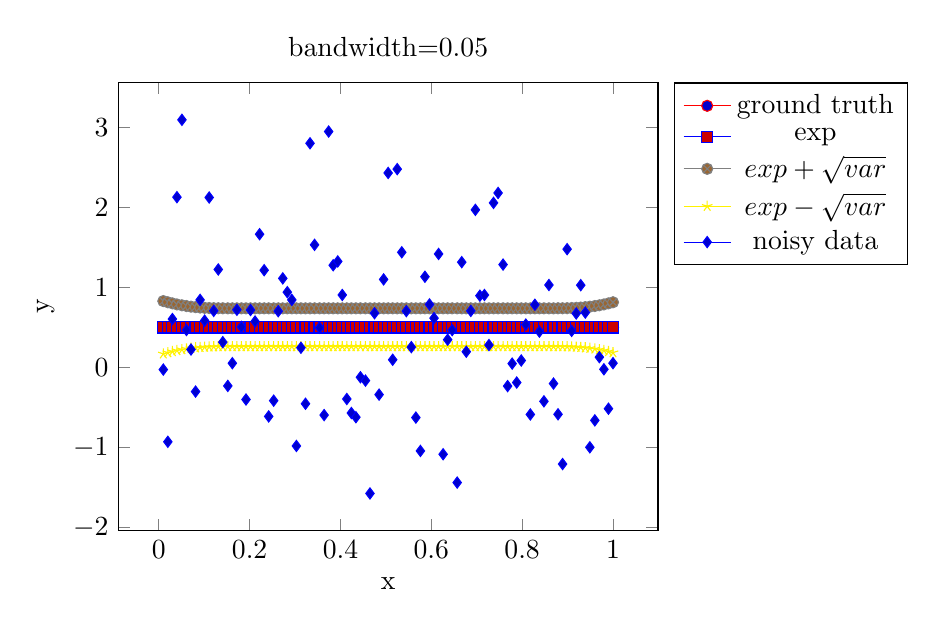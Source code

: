 \begin{tikzpicture}[]
\begin{axis}[legend pos = {outer north east}, ylabel = {y}, title = {bandwidth=0.05}, xlabel = {x}]\addplot+ [red]coordinates {
(0.01, 0.5)
(0.02, 0.5)
(0.03, 0.5)
(0.04, 0.5)
(0.051, 0.5)
(0.061, 0.5)
(0.071, 0.5)
(0.081, 0.5)
(0.091, 0.5)
(0.101, 0.5)
(0.111, 0.5)
(0.121, 0.5)
(0.131, 0.5)
(0.141, 0.5)
(0.152, 0.5)
(0.162, 0.5)
(0.172, 0.5)
(0.182, 0.5)
(0.192, 0.5)
(0.202, 0.5)
(0.212, 0.5)
(0.222, 0.5)
(0.232, 0.5)
(0.242, 0.5)
(0.253, 0.5)
(0.263, 0.5)
(0.273, 0.5)
(0.283, 0.5)
(0.293, 0.5)
(0.303, 0.5)
(0.313, 0.5)
(0.323, 0.5)
(0.333, 0.5)
(0.343, 0.5)
(0.354, 0.5)
(0.364, 0.5)
(0.374, 0.5)
(0.384, 0.5)
(0.394, 0.5)
(0.404, 0.5)
(0.414, 0.5)
(0.424, 0.5)
(0.434, 0.5)
(0.444, 0.5)
(0.455, 0.5)
(0.465, 0.5)
(0.475, 0.5)
(0.485, 0.5)
(0.495, 0.5)
(0.505, 0.5)
(0.515, 0.5)
(0.525, 0.5)
(0.535, 0.5)
(0.545, 0.5)
(0.556, 0.5)
(0.566, 0.5)
(0.576, 0.5)
(0.586, 0.5)
(0.596, 0.5)
(0.606, 0.5)
(0.616, 0.5)
(0.626, 0.5)
(0.636, 0.5)
(0.646, 0.5)
(0.657, 0.5)
(0.667, 0.5)
(0.677, 0.5)
(0.687, 0.5)
(0.697, 0.5)
(0.707, 0.5)
(0.717, 0.5)
(0.727, 0.5)
(0.737, 0.5)
(0.747, 0.5)
(0.758, 0.5)
(0.768, 0.5)
(0.778, 0.5)
(0.788, 0.5)
(0.798, 0.5)
(0.808, 0.5)
(0.818, 0.5)
(0.828, 0.5)
(0.838, 0.5)
(0.848, 0.5)
(0.859, 0.5)
(0.869, 0.5)
(0.879, 0.5)
(0.889, 0.5)
(0.899, 0.5)
(0.909, 0.5)
(0.919, 0.5)
(0.929, 0.5)
(0.939, 0.5)
(0.949, 0.5)
(0.96, 0.5)
(0.97, 0.5)
(0.98, 0.5)
(0.99, 0.5)
(1.0, 0.5)
};
\addlegendentry{ground truth}
\addplot+ [blue]coordinates {
(0.01, 0.5)
(0.02, 0.5)
(0.03, 0.5)
(0.04, 0.5)
(0.051, 0.5)
(0.061, 0.5)
(0.071, 0.5)
(0.081, 0.5)
(0.091, 0.5)
(0.101, 0.5)
(0.111, 0.5)
(0.121, 0.5)
(0.131, 0.5)
(0.141, 0.5)
(0.152, 0.5)
(0.162, 0.5)
(0.172, 0.5)
(0.182, 0.5)
(0.192, 0.5)
(0.202, 0.5)
(0.212, 0.5)
(0.222, 0.5)
(0.232, 0.5)
(0.242, 0.5)
(0.253, 0.5)
(0.263, 0.5)
(0.273, 0.5)
(0.283, 0.5)
(0.293, 0.5)
(0.303, 0.5)
(0.313, 0.5)
(0.323, 0.5)
(0.333, 0.5)
(0.343, 0.5)
(0.354, 0.5)
(0.364, 0.5)
(0.374, 0.5)
(0.384, 0.5)
(0.394, 0.5)
(0.404, 0.5)
(0.414, 0.5)
(0.424, 0.5)
(0.434, 0.5)
(0.444, 0.5)
(0.455, 0.5)
(0.465, 0.5)
(0.475, 0.5)
(0.485, 0.5)
(0.495, 0.5)
(0.505, 0.5)
(0.515, 0.5)
(0.525, 0.5)
(0.535, 0.5)
(0.545, 0.5)
(0.556, 0.5)
(0.566, 0.5)
(0.576, 0.5)
(0.586, 0.5)
(0.596, 0.5)
(0.606, 0.5)
(0.616, 0.5)
(0.626, 0.5)
(0.636, 0.5)
(0.646, 0.5)
(0.657, 0.5)
(0.667, 0.5)
(0.677, 0.5)
(0.687, 0.5)
(0.697, 0.5)
(0.707, 0.5)
(0.717, 0.5)
(0.727, 0.5)
(0.737, 0.5)
(0.747, 0.5)
(0.758, 0.5)
(0.768, 0.5)
(0.778, 0.5)
(0.788, 0.5)
(0.798, 0.5)
(0.808, 0.5)
(0.818, 0.5)
(0.828, 0.5)
(0.838, 0.5)
(0.848, 0.5)
(0.859, 0.5)
(0.869, 0.5)
(0.879, 0.5)
(0.889, 0.5)
(0.899, 0.5)
(0.909, 0.5)
(0.919, 0.5)
(0.929, 0.5)
(0.939, 0.5)
(0.949, 0.5)
(0.96, 0.5)
(0.97, 0.5)
(0.98, 0.5)
(0.99, 0.5)
(1.0, 0.5)
};
\addlegendentry{exp}
\addplot+ [gray]coordinates {
(0.01, 0.83)
(0.02, 0.815)
(0.03, 0.801)
(0.04, 0.788)
(0.051, 0.777)
(0.061, 0.768)
(0.071, 0.76)
(0.081, 0.754)
(0.091, 0.749)
(0.101, 0.745)
(0.111, 0.743)
(0.121, 0.741)
(0.131, 0.74)
(0.141, 0.74)
(0.152, 0.739)
(0.162, 0.739)
(0.172, 0.739)
(0.182, 0.739)
(0.192, 0.739)
(0.202, 0.739)
(0.212, 0.739)
(0.222, 0.739)
(0.232, 0.739)
(0.242, 0.739)
(0.253, 0.739)
(0.263, 0.739)
(0.273, 0.739)
(0.283, 0.739)
(0.293, 0.739)
(0.303, 0.739)
(0.313, 0.739)
(0.323, 0.739)
(0.333, 0.739)
(0.343, 0.739)
(0.354, 0.739)
(0.364, 0.739)
(0.374, 0.739)
(0.384, 0.739)
(0.394, 0.739)
(0.404, 0.739)
(0.414, 0.739)
(0.424, 0.739)
(0.434, 0.739)
(0.444, 0.739)
(0.455, 0.739)
(0.465, 0.739)
(0.475, 0.739)
(0.485, 0.739)
(0.495, 0.739)
(0.505, 0.739)
(0.515, 0.739)
(0.525, 0.739)
(0.535, 0.739)
(0.545, 0.739)
(0.556, 0.739)
(0.566, 0.739)
(0.576, 0.739)
(0.586, 0.739)
(0.596, 0.739)
(0.606, 0.739)
(0.616, 0.739)
(0.626, 0.739)
(0.636, 0.739)
(0.646, 0.739)
(0.657, 0.739)
(0.667, 0.739)
(0.677, 0.739)
(0.687, 0.739)
(0.697, 0.739)
(0.707, 0.739)
(0.717, 0.739)
(0.727, 0.739)
(0.737, 0.739)
(0.747, 0.739)
(0.758, 0.739)
(0.768, 0.739)
(0.778, 0.739)
(0.788, 0.739)
(0.798, 0.739)
(0.808, 0.739)
(0.818, 0.739)
(0.828, 0.739)
(0.838, 0.739)
(0.848, 0.739)
(0.859, 0.739)
(0.869, 0.739)
(0.879, 0.74)
(0.889, 0.74)
(0.899, 0.741)
(0.909, 0.743)
(0.919, 0.745)
(0.929, 0.749)
(0.939, 0.754)
(0.949, 0.76)
(0.96, 0.768)
(0.97, 0.777)
(0.98, 0.788)
(0.99, 0.801)
(1.0, 0.815)
};
\addlegendentry{$exp+\sqrt{var}$}
\addplot+ [yellow]coordinates {
(0.01, 0.17)
(0.02, 0.185)
(0.03, 0.199)
(0.04, 0.212)
(0.051, 0.223)
(0.061, 0.232)
(0.071, 0.24)
(0.081, 0.246)
(0.091, 0.251)
(0.101, 0.255)
(0.111, 0.257)
(0.121, 0.259)
(0.131, 0.26)
(0.141, 0.26)
(0.152, 0.261)
(0.162, 0.261)
(0.172, 0.261)
(0.182, 0.261)
(0.192, 0.261)
(0.202, 0.261)
(0.212, 0.261)
(0.222, 0.261)
(0.232, 0.261)
(0.242, 0.261)
(0.253, 0.261)
(0.263, 0.261)
(0.273, 0.261)
(0.283, 0.261)
(0.293, 0.261)
(0.303, 0.261)
(0.313, 0.261)
(0.323, 0.261)
(0.333, 0.261)
(0.343, 0.261)
(0.354, 0.261)
(0.364, 0.261)
(0.374, 0.261)
(0.384, 0.261)
(0.394, 0.261)
(0.404, 0.261)
(0.414, 0.261)
(0.424, 0.261)
(0.434, 0.261)
(0.444, 0.261)
(0.455, 0.261)
(0.465, 0.261)
(0.475, 0.261)
(0.485, 0.261)
(0.495, 0.261)
(0.505, 0.261)
(0.515, 0.261)
(0.525, 0.261)
(0.535, 0.261)
(0.545, 0.261)
(0.556, 0.261)
(0.566, 0.261)
(0.576, 0.261)
(0.586, 0.261)
(0.596, 0.261)
(0.606, 0.261)
(0.616, 0.261)
(0.626, 0.261)
(0.636, 0.261)
(0.646, 0.261)
(0.657, 0.261)
(0.667, 0.261)
(0.677, 0.261)
(0.687, 0.261)
(0.697, 0.261)
(0.707, 0.261)
(0.717, 0.261)
(0.727, 0.261)
(0.737, 0.261)
(0.747, 0.261)
(0.758, 0.261)
(0.768, 0.261)
(0.778, 0.261)
(0.788, 0.261)
(0.798, 0.261)
(0.808, 0.261)
(0.818, 0.261)
(0.828, 0.261)
(0.838, 0.261)
(0.848, 0.261)
(0.859, 0.261)
(0.869, 0.261)
(0.879, 0.26)
(0.889, 0.26)
(0.899, 0.259)
(0.909, 0.257)
(0.919, 0.255)
(0.929, 0.251)
(0.939, 0.246)
(0.949, 0.24)
(0.96, 0.232)
(0.97, 0.223)
(0.98, 0.212)
(0.99, 0.199)
(1.0, 0.185)
};
\addlegendentry{$exp-\sqrt{var}$}
\addplot+[draw=none, ] coordinates {
(0.01, -0.027)
(0.02, -0.93)
(0.03, 0.605)
(0.04, 2.129)
(0.051, 3.096)
(0.061, 0.468)
(0.071, 0.224)
(0.081, -0.302)
(0.091, 0.845)
(0.101, 0.585)
(0.111, 2.125)
(0.121, 0.707)
(0.131, 1.225)
(0.141, 0.316)
(0.152, -0.231)
(0.162, 0.053)
(0.172, 0.721)
(0.182, 0.507)
(0.192, -0.401)
(0.202, 0.718)
(0.212, 0.574)
(0.222, 1.666)
(0.232, 1.216)
(0.242, -0.613)
(0.253, -0.416)
(0.263, 0.703)
(0.273, 1.114)
(0.283, 0.941)
(0.293, 0.845)
(0.303, -0.982)
(0.313, 0.246)
(0.323, -0.454)
(0.333, 2.803)
(0.343, 1.533)
(0.354, 0.497)
(0.364, -0.596)
(0.374, 2.95)
(0.384, 1.278)
(0.394, 1.326)
(0.404, 0.906)
(0.414, -0.395)
(0.424, -0.57)
(0.434, -0.622)
(0.444, -0.123)
(0.455, -0.165)
(0.465, -1.576)
(0.475, 0.678)
(0.485, -0.34)
(0.495, 1.101)
(0.505, 2.432)
(0.515, 0.096)
(0.525, 2.48)
(0.535, 1.44)
(0.545, 0.704)
(0.556, 0.254)
(0.566, -0.627)
(0.576, -1.044)
(0.586, 1.134)
(0.596, 0.788)
(0.606, 0.617)
(0.616, 1.419)
(0.626, -1.086)
(0.636, 0.347)
(0.646, 0.467)
(0.657, -1.44)
(0.667, 1.316)
(0.677, 0.197)
(0.687, 0.707)
(0.697, 1.971)
(0.707, 0.897)
(0.717, 0.906)
(0.727, 0.28)
(0.737, 2.058)
(0.747, 2.182)
(0.758, 1.286)
(0.768, -0.233)
(0.778, 0.048)
(0.788, -0.189)
(0.798, 0.087)
(0.808, 0.536)
(0.818, -0.588)
(0.828, 0.784)
(0.838, 0.448)
(0.848, -0.424)
(0.859, 1.031)
(0.869, -0.202)
(0.879, -0.586)
(0.889, -1.208)
(0.899, 1.479)
(0.909, 0.457)
(0.919, 0.675)
(0.929, 1.029)
(0.939, 0.686)
(0.949, -0.999)
(0.96, -0.662)
(0.97, 0.128)
(0.98, -0.023)
(0.99, -0.516)
(1.0, 0.053)
};
\addlegendentry{noisy data}
\end{axis}

\end{tikzpicture}
